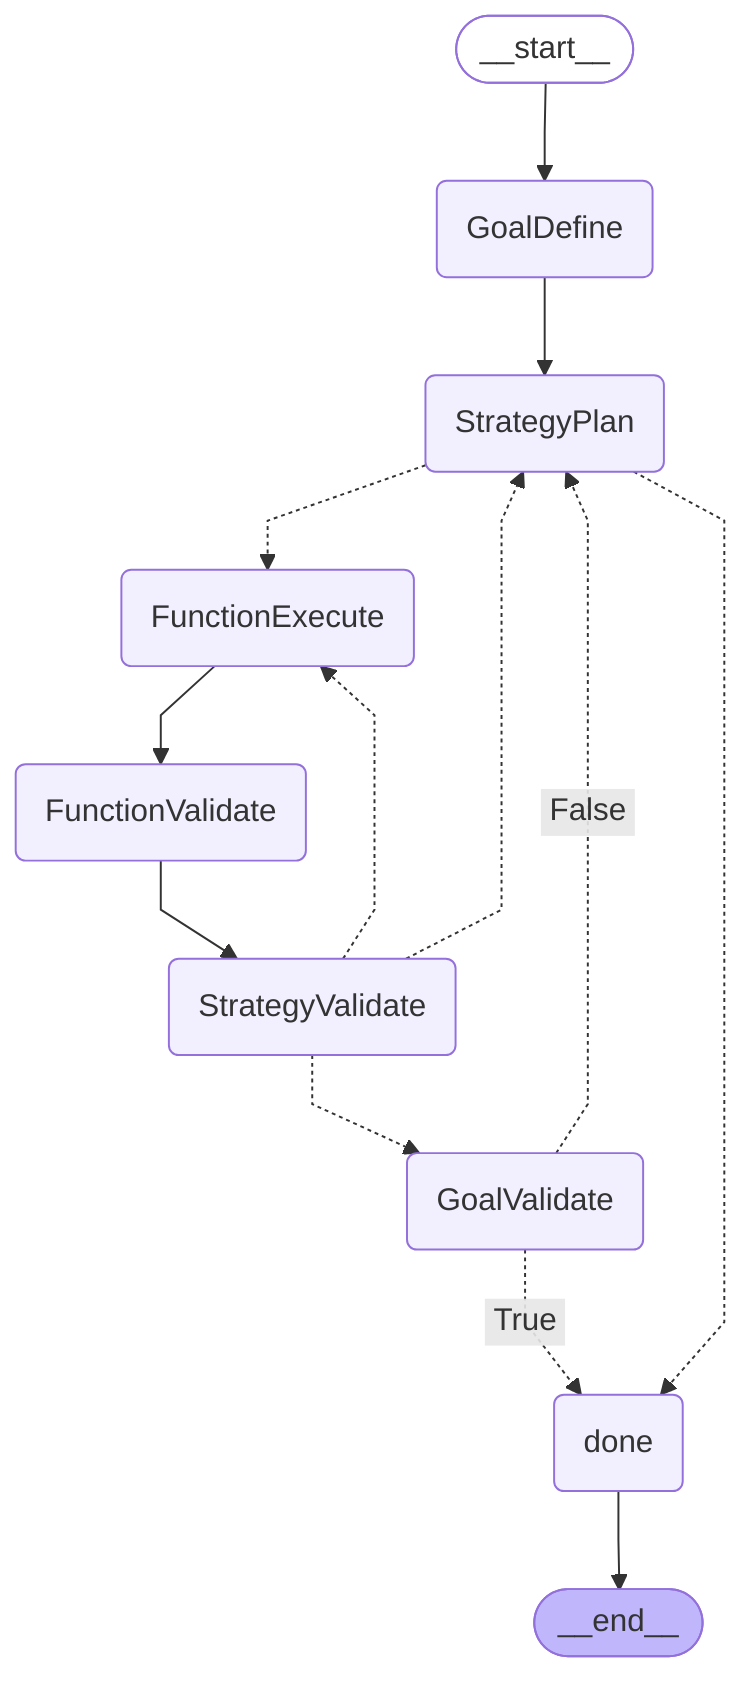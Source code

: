 ---
config:
  flowchart:
    curve: linear
---
graph TD;
	__start__([<p>__start__</p>]):::first
	GoalDefine(GoalDefine)
	StrategyPlan(StrategyPlan)
	FunctionExecute(FunctionExecute)
	FunctionValidate(FunctionValidate)
	StrategyValidate(StrategyValidate)
	GoalValidate(GoalValidate)
	done(done)
	__end__([<p>__end__</p>]):::last
	FunctionExecute --> FunctionValidate;
	FunctionValidate --> StrategyValidate;
	GoalDefine --> StrategyPlan;
	GoalValidate -. &nbsp;False&nbsp; .-> StrategyPlan;
	GoalValidate -. &nbsp;True&nbsp; .-> done;
	StrategyPlan -.-> FunctionExecute;
	StrategyPlan -.-> done;
	StrategyValidate -.-> FunctionExecute;
	StrategyValidate -.-> GoalValidate;
	StrategyValidate -.-> StrategyPlan;
	__start__ --> GoalDefine;
	done --> __end__;
	classDef default fill:#f2f0ff,line-height:1.2
	classDef first fill-opacity:0
	classDef last fill:#bfb6fc